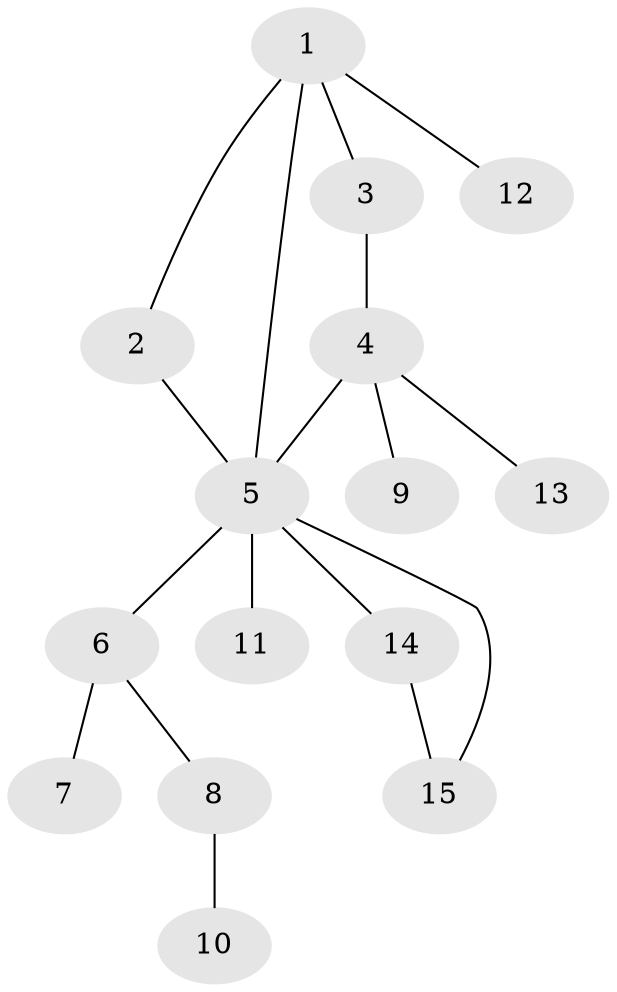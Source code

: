 // original degree distribution, {7: 0.061224489795918366, 6: 0.04081632653061224, 9: 0.02040816326530612, 4: 0.10204081632653061, 3: 0.10204081632653061, 2: 0.08163265306122448, 1: 0.5918367346938775}
// Generated by graph-tools (version 1.1) at 2025/52/03/04/25 22:52:45]
// undirected, 15 vertices, 17 edges
graph export_dot {
  node [color=gray90,style=filled];
  1;
  2;
  3;
  4;
  5;
  6;
  7;
  8;
  9;
  10;
  11;
  12;
  13;
  14;
  15;
  1 -- 2 [weight=1.0];
  1 -- 3 [weight=1.0];
  1 -- 5 [weight=1.0];
  1 -- 12 [weight=1.0];
  2 -- 5 [weight=2.0];
  3 -- 4 [weight=4.0];
  4 -- 5 [weight=5.0];
  4 -- 9 [weight=1.0];
  4 -- 13 [weight=2.0];
  5 -- 6 [weight=2.0];
  5 -- 11 [weight=1.0];
  5 -- 14 [weight=1.0];
  5 -- 15 [weight=1.0];
  6 -- 7 [weight=1.0];
  6 -- 8 [weight=1.0];
  8 -- 10 [weight=1.0];
  14 -- 15 [weight=1.0];
}
